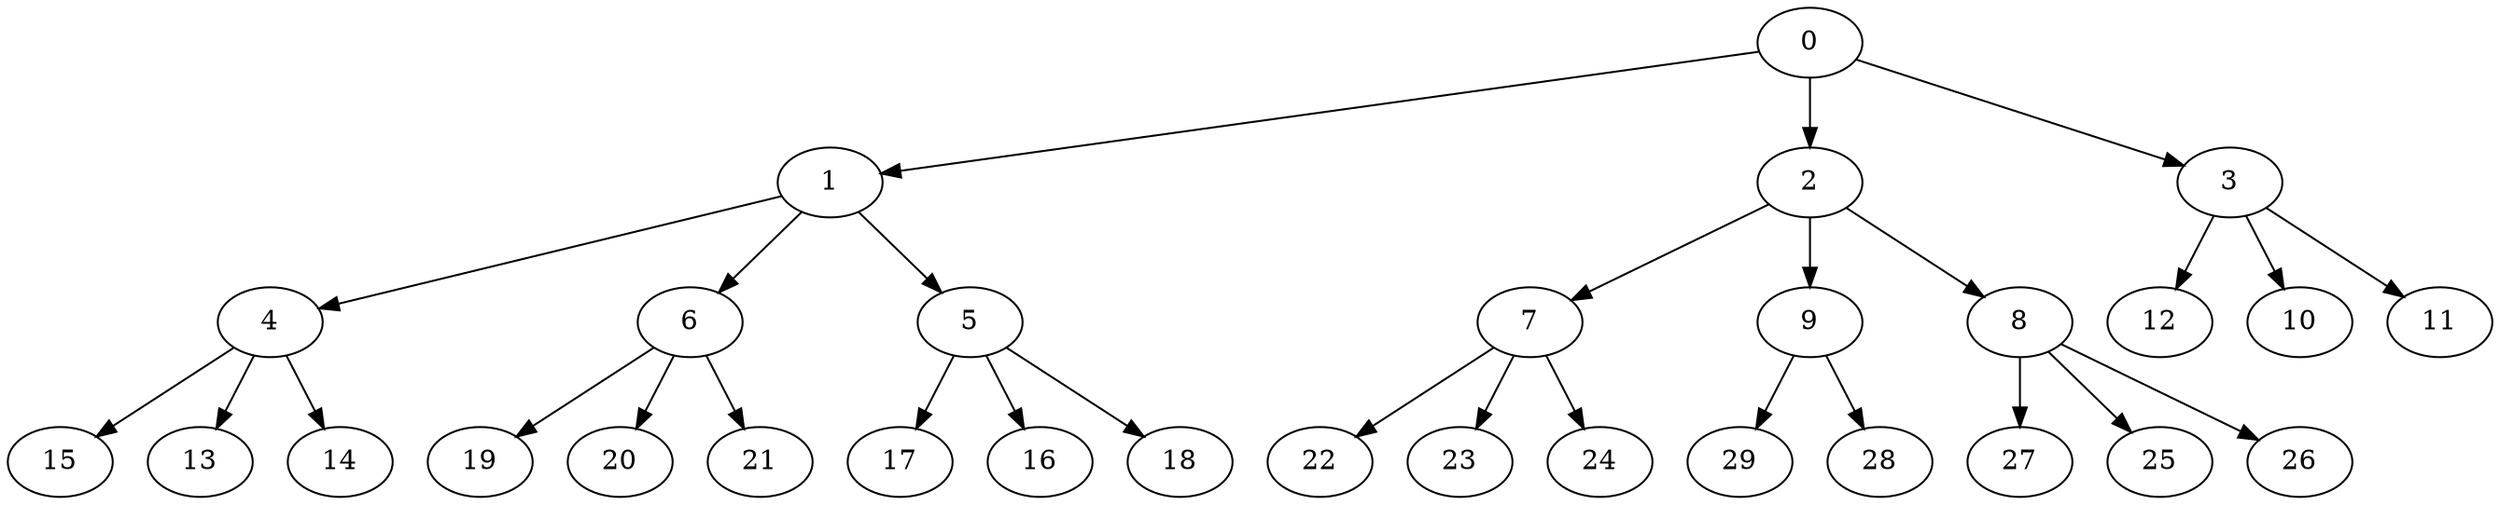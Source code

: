 digraph "OutTree-Balanced-MaxBf-3_Nodes_30_CCR_0.10_WeightType_Random#1" {
	graph ["Duplicate states"=0,
		GraphType=OutTree,
		"Max states in OPEN"=0,
		Modes="120000ms; topo-ordered tasks, ; Pruning: task equivalence, fixed order ready list, ; F-value: ; Optimisation: best schedule length (\
SL) optimisation on equal, ",
		NumberOfTasks=30,
		"Pruned using list schedule length"=21436565,
		"States removed from OPEN"=0,
		TargetSystem="Homogeneous-2",
		"Time to schedule (ms)"=19118,
		"Total idle time"=94,
		"Total schedule length"=888,
		"Total sequential time"=1680,
		"Total states created"=90480570
	];
	0	["Finish time"=91,
		Processor=0,
		"Start time"=0,
		Weight=91];
	1	["Finish time"=130,
		Processor=1,
		"Start time"=94,
		Weight=36];
	0 -> 1	[Weight=3];
	2	["Finish time"=109,
		Processor=0,
		"Start time"=91,
		Weight=18];
	0 -> 2	[Weight=2];
	3	["Finish time"=303,
		Processor=1,
		"Start time"=239,
		Weight=64];
	0 -> 3	[Weight=10];
	4	["Finish time"=713,
		Processor=1,
		"Start time"=631,
		Weight=82];
	1 -> 4	[Weight=9];
	6	["Finish time"=263,
		Processor=0,
		"Start time"=172,
		Weight=91];
	1 -> 6	[Weight=10];
	5	["Finish time"=175,
		Processor=1,
		"Start time"=130,
		Weight=45];
	1 -> 5	[Weight=9];
	7	["Finish time"=631,
		Processor=1,
		"Start time"=549,
		Weight=82];
	2 -> 7	[Weight=3];
	9	["Finish time"=485,
		Processor=1,
		"Start time"=394,
		Weight=91];
	2 -> 9	[Weight=2];
	8	["Finish time"=127,
		Processor=0,
		"Start time"=109,
		Weight=18];
	2 -> 8	[Weight=4];
	15	["Finish time"=804,
		Processor=1,
		"Start time"=713,
		Weight=91];
	4 -> 15	[Weight=6];
	13	["Finish time"=886,
		Processor=1,
		"Start time"=804,
		Weight=82];
	4 -> 13	[Weight=9];
	14	["Finish time"=797,
		Processor=0,
		"Start time"=779,
		Weight=18];
	4 -> 14	[Weight=2];
	19	["Finish time"=670,
		Processor=0,
		"Start time"=588,
		Weight=82];
	6 -> 19	[Weight=6];
	20	["Finish time"=561,
		Processor=0,
		"Start time"=479,
		Weight=82];
	6 -> 20	[Weight=5];
	21	["Finish time"=308,
		Processor=0,
		"Start time"=281,
		Weight=27];
	6 -> 21	[Weight=7];
	22	["Finish time"=888,
		Processor=0,
		"Start time"=797,
		Weight=91];
	7 -> 22	[Weight=3];
	23	["Finish time"=779,
		Processor=0,
		"Start time"=688,
		Weight=91];
	7 -> 23	[Weight=2];
	24	["Finish time"=688,
		Processor=0,
		"Start time"=670,
		Weight=18];
	7 -> 24	[Weight=5];
	29	["Finish time"=549,
		Processor=1,
		"Start time"=485,
		Weight=64];
	9 -> 29	[Weight=7];
	28	["Finish time"=588,
		Processor=0,
		"Start time"=561,
		Weight=27];
	9 -> 28	[Weight=6];
	12	["Finish time"=394,
		Processor=1,
		"Start time"=303,
		Weight=91];
	3 -> 12	[Weight=6];
	10	["Finish time"=380,
		Processor=0,
		"Start time"=344,
		Weight=36];
	3 -> 10	[Weight=2];
	11	["Finish time"=344,
		Processor=0,
		"Start time"=308,
		Weight=36];
	3 -> 11	[Weight=3];
	17	["Finish time"=479,
		Processor=0,
		"Start time"=425,
		Weight=54];
	5 -> 17	[Weight=5];
	16	["Finish time"=425,
		Processor=0,
		"Start time"=380,
		Weight=45];
	5 -> 16	[Weight=10];
	18	["Finish time"=281,
		Processor=0,
		"Start time"=263,
		Weight=18];
	5 -> 18	[Weight=10];
	27	["Finish time"=239,
		Processor=1,
		"Start time"=175,
		Weight=64];
	8 -> 27	[Weight=10];
	25	["Finish time"=172,
		Processor=0,
		"Start time"=145,
		Weight=27];
	8 -> 25	[Weight=8];
	26	["Finish time"=145,
		Processor=0,
		"Start time"=127,
		Weight=18];
	8 -> 26	[Weight=4];
}
